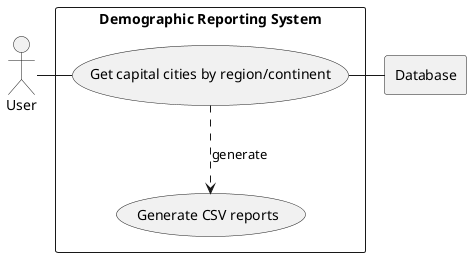 @startuml

actor User as "User"
rectangle Database

rectangle "Demographic Reporting System" {
    usecase UC4 as "Get capital cities by region/continent"

    usecase UCa as "Generate CSV reports"

    User - UC4
    UC4 ..> UCa : generate
    UC4 - Database
}

@enduml